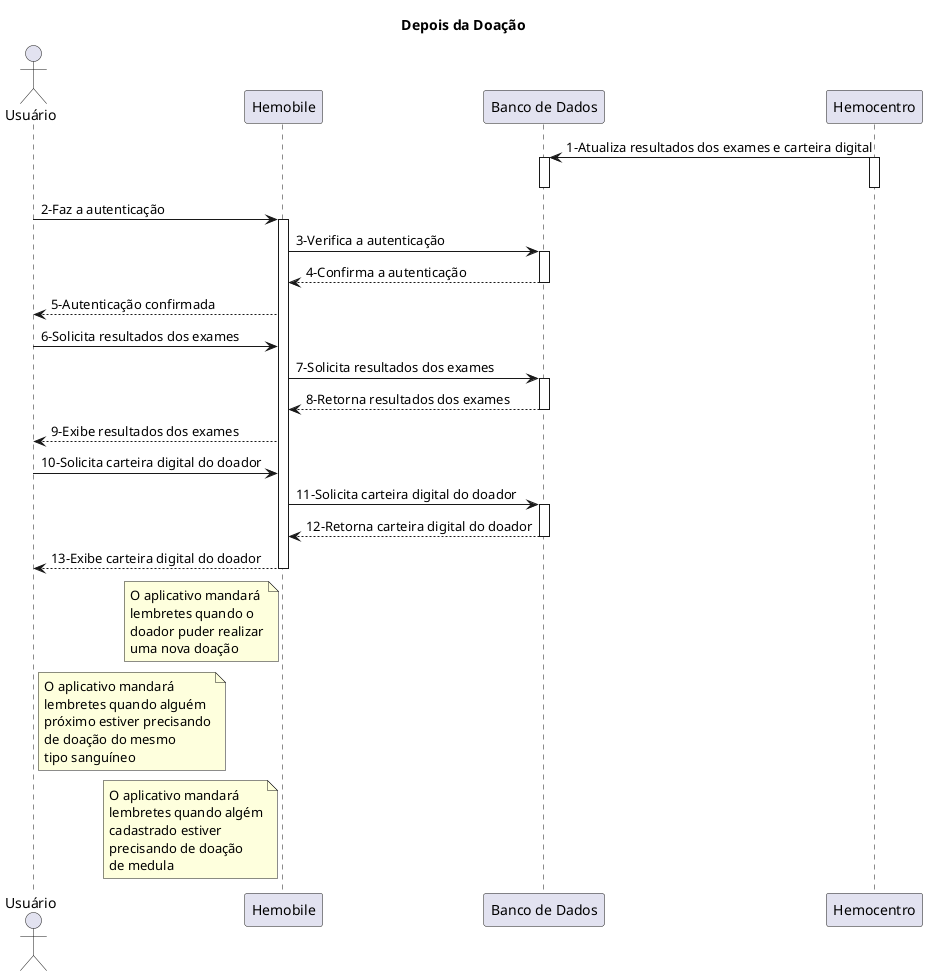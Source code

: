 @startuml HEMOBILE

title Depois da Doação

actor Usuário as Us
participant "Hemobile" as Hb
participant "Banco de Dados" as Bd
participant "Hemocentro" as Hc

Bd <- Hc: 1-Atualiza resultados dos exames e carteira digital
activate Hc
activate Bd
deactivate Bd
deactivate Hc

Us -> Hb: 2-Faz a autenticação
activate Hb
    Hb -> Bd: 3-Verifica a autenticação
    activate Bd
        Hb <-- Bd: 4-Confirma a autenticação
    deactivate Bd
    Us <-- Hb: 5-Autenticação confirmada

    Us -> Hb: 6-Solicita resultados dos exames
    Hb -> Bd: 7-Solicita resultados dos exames
    activate Bd
        Hb <-- Bd: 8-Retorna resultados dos exames
    deactivate Bd
    Us <-- Hb: 9-Exibe resultados dos exames

    Us -> Hb: 10-Solicita carteira digital do doador
    Hb -> Bd: 11-Solicita carteira digital do doador
    activate Bd
        Hb <-- Bd: 12-Retorna carteira digital do doador
    deactivate Bd
    Us <-- Hb: 13-Exibe carteira digital do doador
deactivate Hb

note left of Hb
    O aplicativo mandará
    lembretes quando o
    doador puder realizar
    uma nova doação
end note

note right of Us
    O aplicativo mandará
    lembretes quando alguém
    próximo estiver precisando
    de doação do mesmo
    tipo sanguíneo
end note

note left of Hb
    O aplicativo mandará
    lembretes quando algém
    cadastrado estiver
    precisando de doação
    de medula
end note

@enduml